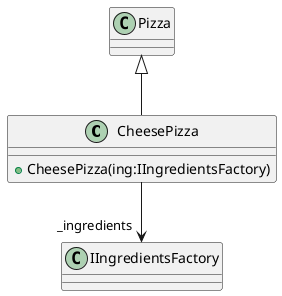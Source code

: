 @startuml
class CheesePizza {
    + CheesePizza(ing:IIngredientsFactory)
}
Pizza <|-- CheesePizza
CheesePizza --> "_ingredients" IIngredientsFactory
@enduml
